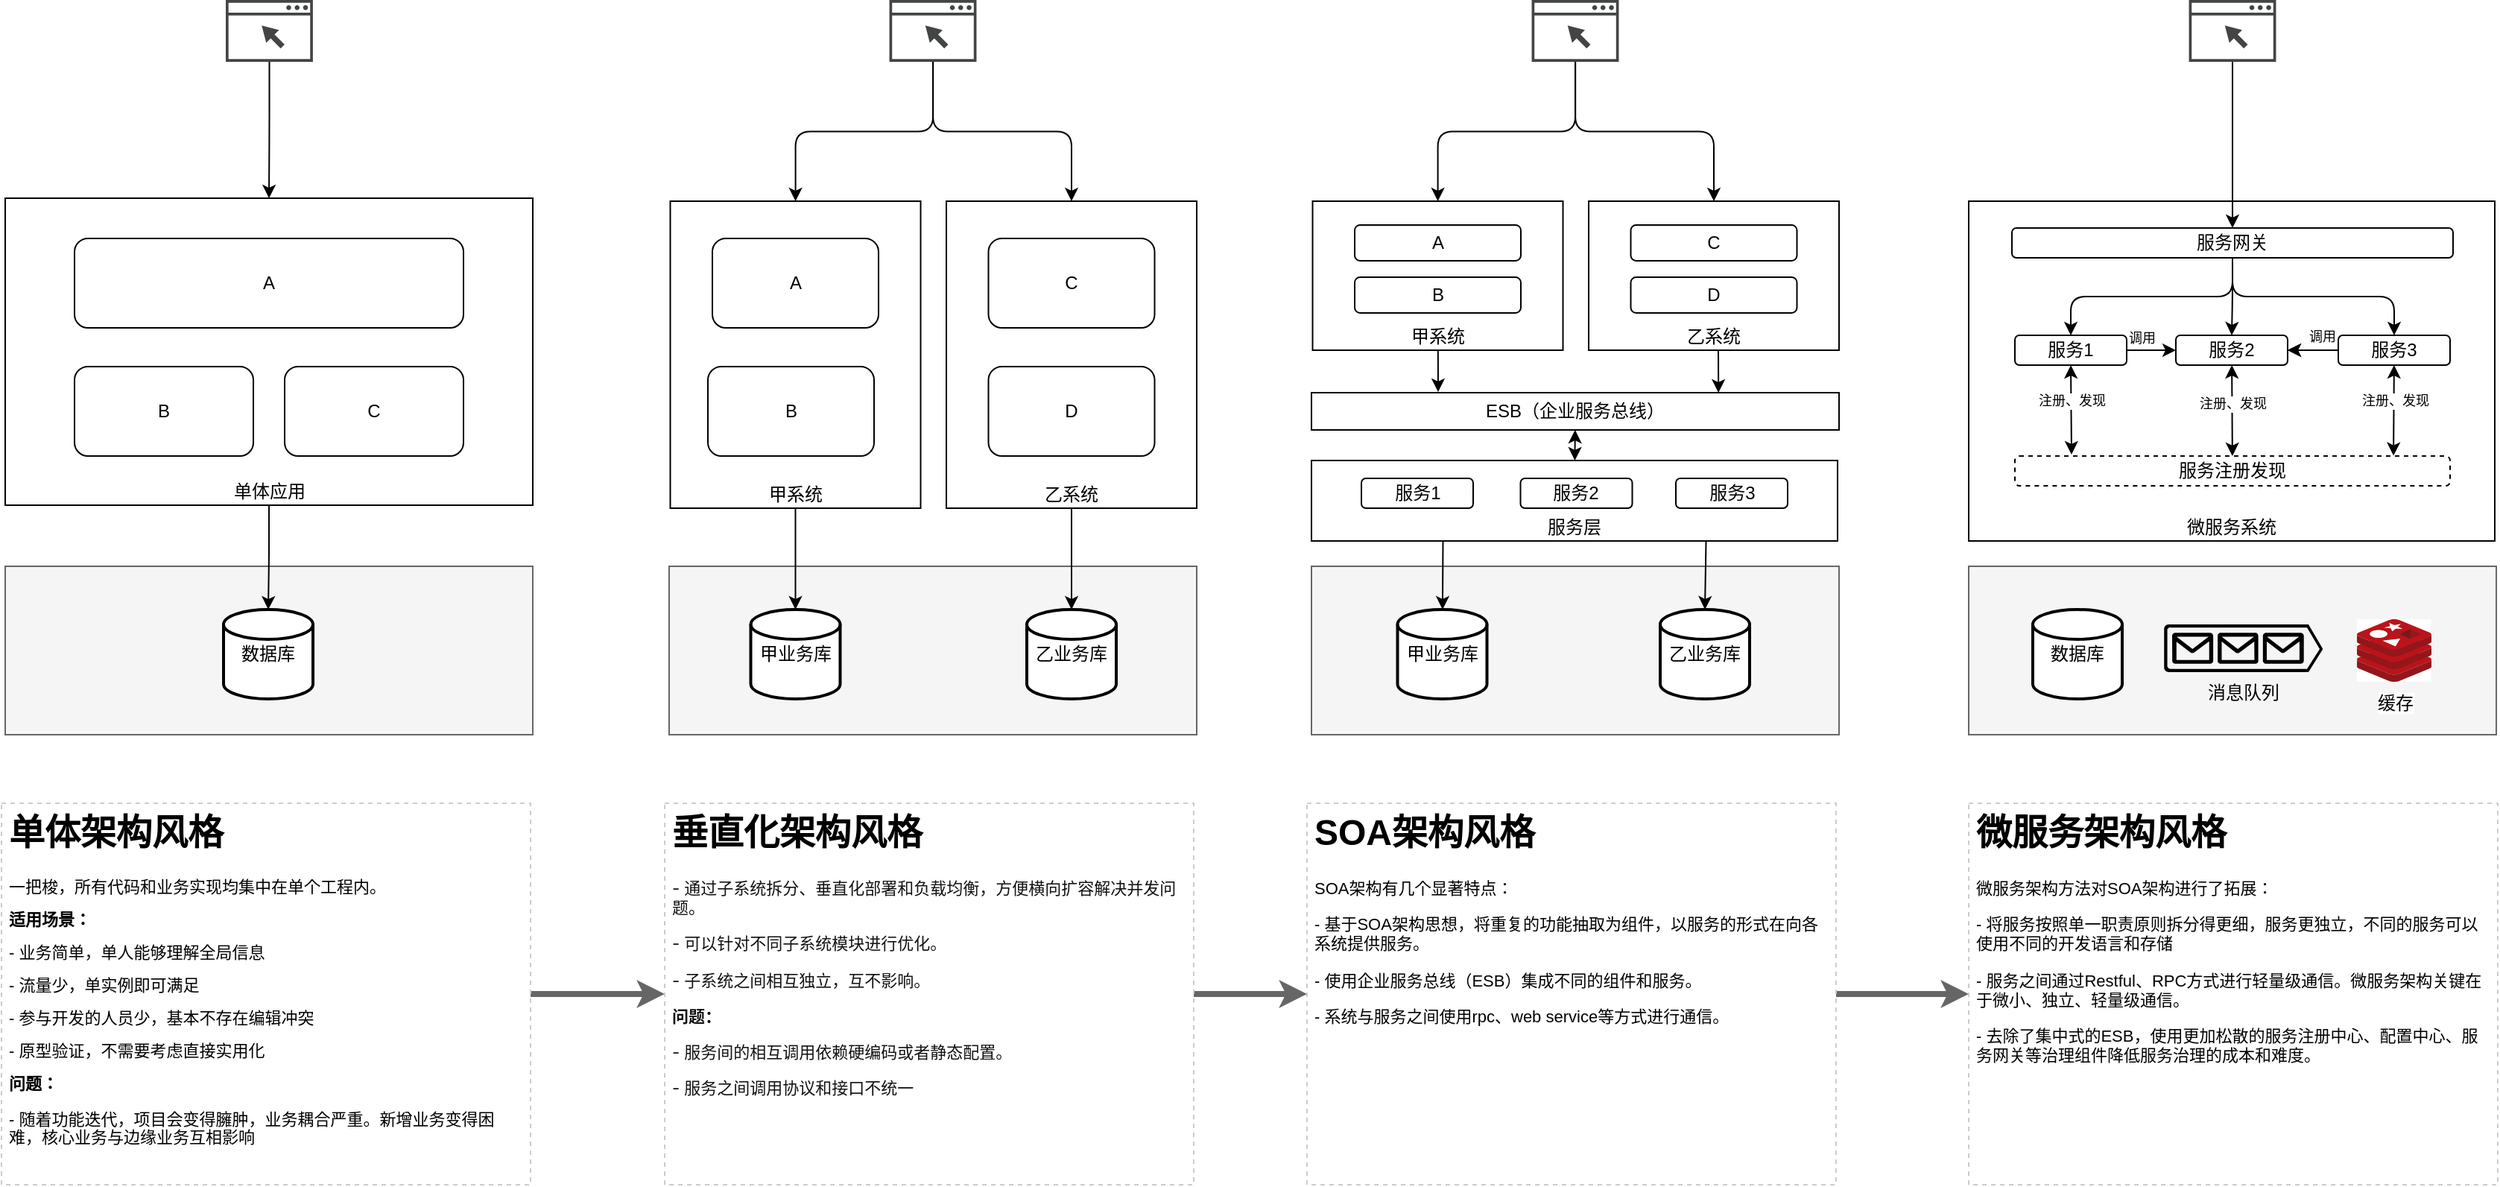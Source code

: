 <mxfile version="20.8.16" type="device" pages="2"><diagram id="4zZ3MjShFDJuP8acd2Bd" name="架构演进"><mxGraphModel dx="2202" dy="1351" grid="0" gridSize="10" guides="1" tooltips="1" connect="1" arrows="1" fold="1" page="0" pageScale="1" pageWidth="827" pageHeight="1169" math="0" shadow="0"><root><mxCell id="0"/><mxCell id="1" parent="0"/><mxCell id="HOowfA4skZibgkxcBG-A-44" value="" style="rounded=0;whiteSpace=wrap;html=1;fillColor=#f5f5f5;fontColor=#333333;strokeColor=#666666;" parent="1" vertex="1"><mxGeometry x="538" y="292" width="354" height="113" as="geometry"/></mxCell><mxCell id="HOowfA4skZibgkxcBG-A-72" style="edgeStyle=none;rounded=1;orthogonalLoop=1;jettySize=auto;html=1;exitX=0.25;exitY=1;exitDx=0;exitDy=0;" parent="1" source="HOowfA4skZibgkxcBG-A-58" target="HOowfA4skZibgkxcBG-A-54" edge="1"><mxGeometry relative="1" as="geometry"/></mxCell><mxCell id="HOowfA4skZibgkxcBG-A-73" style="edgeStyle=none;rounded=1;orthogonalLoop=1;jettySize=auto;html=1;exitX=0.75;exitY=1;exitDx=0;exitDy=0;entryX=0.5;entryY=0;entryDx=0;entryDy=0;entryPerimeter=0;" parent="1" source="HOowfA4skZibgkxcBG-A-58" target="HOowfA4skZibgkxcBG-A-55" edge="1"><mxGeometry relative="1" as="geometry"/></mxCell><mxCell id="HOowfA4skZibgkxcBG-A-58" value="服务层" style="rounded=0;whiteSpace=wrap;html=1;verticalAlign=bottom;fontStyle=0;" parent="1" vertex="1"><mxGeometry x="538" y="221" width="353" height="54" as="geometry"/></mxCell><mxCell id="HOowfA4skZibgkxcBG-A-36" value="" style="rounded=0;whiteSpace=wrap;html=1;fillColor=#f5f5f5;fontColor=#333333;strokeColor=#666666;" parent="1" vertex="1"><mxGeometry x="107" y="292" width="354" height="113" as="geometry"/></mxCell><mxCell id="HOowfA4skZibgkxcBG-A-6" value="" style="rounded=0;whiteSpace=wrap;html=1;fillColor=#f5f5f5;fontColor=#333333;strokeColor=#666666;" parent="1" vertex="1"><mxGeometry x="-338.5" y="292" width="354" height="113" as="geometry"/></mxCell><mxCell id="HOowfA4skZibgkxcBG-A-41" style="edgeStyle=orthogonalEdgeStyle;rounded=1;orthogonalLoop=1;jettySize=auto;html=1;" parent="1" source="HOowfA4skZibgkxcBG-A-2" target="HOowfA4skZibgkxcBG-A-35" edge="1"><mxGeometry relative="1" as="geometry"/></mxCell><mxCell id="HOowfA4skZibgkxcBG-A-2" value="单体应用" style="rounded=0;whiteSpace=wrap;html=1;verticalAlign=bottom;" parent="1" vertex="1"><mxGeometry x="-338.5" y="45" width="354" height="206" as="geometry"/></mxCell><mxCell id="HOowfA4skZibgkxcBG-A-3" value="A" style="rounded=1;whiteSpace=wrap;html=1;" parent="1" vertex="1"><mxGeometry x="-292" y="72" width="261" height="60" as="geometry"/></mxCell><mxCell id="HOowfA4skZibgkxcBG-A-4" value="B" style="rounded=1;whiteSpace=wrap;html=1;" parent="1" vertex="1"><mxGeometry x="-292" y="158" width="120" height="60" as="geometry"/></mxCell><mxCell id="HOowfA4skZibgkxcBG-A-5" value="C" style="rounded=1;whiteSpace=wrap;html=1;" parent="1" vertex="1"><mxGeometry x="-151" y="158" width="120" height="60" as="geometry"/></mxCell><mxCell id="HOowfA4skZibgkxcBG-A-42" style="edgeStyle=orthogonalEdgeStyle;rounded=1;orthogonalLoop=1;jettySize=auto;html=1;" parent="1" source="HOowfA4skZibgkxcBG-A-9" target="HOowfA4skZibgkxcBG-A-37" edge="1"><mxGeometry relative="1" as="geometry"/></mxCell><mxCell id="HOowfA4skZibgkxcBG-A-9" value="甲系统" style="rounded=0;whiteSpace=wrap;html=1;verticalAlign=bottom;" parent="1" vertex="1"><mxGeometry x="107.75" y="47" width="168" height="206" as="geometry"/></mxCell><mxCell id="HOowfA4skZibgkxcBG-A-10" value="A" style="rounded=1;whiteSpace=wrap;html=1;" parent="1" vertex="1"><mxGeometry x="136" y="72" width="111.5" height="60" as="geometry"/></mxCell><mxCell id="HOowfA4skZibgkxcBG-A-43" style="edgeStyle=orthogonalEdgeStyle;rounded=1;orthogonalLoop=1;jettySize=auto;html=1;" parent="1" source="HOowfA4skZibgkxcBG-A-18" target="HOowfA4skZibgkxcBG-A-38" edge="1"><mxGeometry relative="1" as="geometry"/></mxCell><mxCell id="HOowfA4skZibgkxcBG-A-18" value="乙系统" style="rounded=0;whiteSpace=wrap;html=1;verticalAlign=bottom;" parent="1" vertex="1"><mxGeometry x="293" y="47" width="168" height="206" as="geometry"/></mxCell><mxCell id="HOowfA4skZibgkxcBG-A-19" value="C" style="rounded=1;whiteSpace=wrap;html=1;" parent="1" vertex="1"><mxGeometry x="321.25" y="72" width="111.5" height="60" as="geometry"/></mxCell><mxCell id="HOowfA4skZibgkxcBG-A-24" style="edgeStyle=orthogonalEdgeStyle;rounded=1;orthogonalLoop=1;jettySize=auto;html=1;" parent="1" source="HOowfA4skZibgkxcBG-A-33" target="HOowfA4skZibgkxcBG-A-9" edge="1"><mxGeometry relative="1" as="geometry"><mxPoint x="284" y="-12.2" as="sourcePoint"/></mxGeometry></mxCell><mxCell id="HOowfA4skZibgkxcBG-A-25" style="edgeStyle=orthogonalEdgeStyle;rounded=1;orthogonalLoop=1;jettySize=auto;html=1;" parent="1" source="HOowfA4skZibgkxcBG-A-33" target="HOowfA4skZibgkxcBG-A-18" edge="1"><mxGeometry relative="1" as="geometry"><mxPoint x="284" y="-12.2" as="sourcePoint"/></mxGeometry></mxCell><mxCell id="HOowfA4skZibgkxcBG-A-27" style="edgeStyle=orthogonalEdgeStyle;rounded=1;orthogonalLoop=1;jettySize=auto;html=1;" parent="1" source="HOowfA4skZibgkxcBG-A-32" target="HOowfA4skZibgkxcBG-A-2" edge="1"><mxGeometry relative="1" as="geometry"><mxPoint x="-161" y="-97" as="sourcePoint"/><mxPoint x="-161" y="48" as="targetPoint"/></mxGeometry></mxCell><mxCell id="HOowfA4skZibgkxcBG-A-32" value="" style="sketch=0;pointerEvents=1;shadow=0;dashed=0;html=1;strokeColor=none;fillColor=#434445;aspect=fixed;labelPosition=center;verticalLabelPosition=bottom;verticalAlign=top;align=center;outlineConnect=0;shape=mxgraph.vvd.web_browser;" parent="1" vertex="1"><mxGeometry x="-190.5" y="-88" width="58.45" height="41.5" as="geometry"/></mxCell><mxCell id="HOowfA4skZibgkxcBG-A-33" value="" style="sketch=0;pointerEvents=1;shadow=0;dashed=0;html=1;strokeColor=none;fillColor=#434445;aspect=fixed;labelPosition=center;verticalLabelPosition=bottom;verticalAlign=top;align=center;outlineConnect=0;shape=mxgraph.vvd.web_browser;" parent="1" vertex="1"><mxGeometry x="254.78" y="-88" width="58.45" height="41.5" as="geometry"/></mxCell><mxCell id="HOowfA4skZibgkxcBG-A-35" value="数据库" style="strokeWidth=2;html=1;shape=mxgraph.flowchart.database;whiteSpace=wrap;strokeColor=default;" parent="1" vertex="1"><mxGeometry x="-192" y="321" width="60" height="60" as="geometry"/></mxCell><mxCell id="HOowfA4skZibgkxcBG-A-37" value="甲业务库" style="strokeWidth=2;html=1;shape=mxgraph.flowchart.database;whiteSpace=wrap;strokeColor=default;" parent="1" vertex="1"><mxGeometry x="161.75" y="321" width="60" height="60" as="geometry"/></mxCell><mxCell id="HOowfA4skZibgkxcBG-A-38" value="乙业务库" style="strokeWidth=2;html=1;shape=mxgraph.flowchart.database;whiteSpace=wrap;strokeColor=default;" parent="1" vertex="1"><mxGeometry x="347" y="321" width="60" height="60" as="geometry"/></mxCell><mxCell id="HOowfA4skZibgkxcBG-A-39" value="B" style="rounded=1;whiteSpace=wrap;html=1;" parent="1" vertex="1"><mxGeometry x="133" y="158" width="111.5" height="60" as="geometry"/></mxCell><mxCell id="HOowfA4skZibgkxcBG-A-40" value="D" style="rounded=1;whiteSpace=wrap;html=1;" parent="1" vertex="1"><mxGeometry x="321.25" y="158" width="111.5" height="60" as="geometry"/></mxCell><mxCell id="HOowfA4skZibgkxcBG-A-63" style="rounded=1;orthogonalLoop=1;jettySize=auto;html=1;" parent="1" source="HOowfA4skZibgkxcBG-A-46" edge="1"><mxGeometry relative="1" as="geometry"><mxPoint x="623" y="175" as="targetPoint"/></mxGeometry></mxCell><mxCell id="HOowfA4skZibgkxcBG-A-46" value="甲系统" style="rounded=0;whiteSpace=wrap;html=1;verticalAlign=bottom;" parent="1" vertex="1"><mxGeometry x="538.75" y="47" width="168" height="100" as="geometry"/></mxCell><mxCell id="HOowfA4skZibgkxcBG-A-47" value="A" style="rounded=1;whiteSpace=wrap;html=1;" parent="1" vertex="1"><mxGeometry x="567" y="63" width="111.5" height="24" as="geometry"/></mxCell><mxCell id="HOowfA4skZibgkxcBG-A-49" value="乙系统" style="rounded=0;whiteSpace=wrap;html=1;verticalAlign=bottom;" parent="1" vertex="1"><mxGeometry x="724" y="47" width="168" height="100" as="geometry"/></mxCell><mxCell id="HOowfA4skZibgkxcBG-A-50" value="C" style="rounded=1;whiteSpace=wrap;html=1;" parent="1" vertex="1"><mxGeometry x="752.25" y="63" width="111.5" height="24" as="geometry"/></mxCell><mxCell id="HOowfA4skZibgkxcBG-A-51" style="edgeStyle=orthogonalEdgeStyle;rounded=1;orthogonalLoop=1;jettySize=auto;html=1;" parent="1" source="HOowfA4skZibgkxcBG-A-53" target="HOowfA4skZibgkxcBG-A-46" edge="1"><mxGeometry relative="1" as="geometry"><mxPoint x="715" y="-12.2" as="sourcePoint"/></mxGeometry></mxCell><mxCell id="HOowfA4skZibgkxcBG-A-52" style="edgeStyle=orthogonalEdgeStyle;rounded=1;orthogonalLoop=1;jettySize=auto;html=1;" parent="1" source="HOowfA4skZibgkxcBG-A-53" target="HOowfA4skZibgkxcBG-A-49" edge="1"><mxGeometry relative="1" as="geometry"><mxPoint x="715" y="-12.2" as="sourcePoint"/></mxGeometry></mxCell><mxCell id="HOowfA4skZibgkxcBG-A-53" value="" style="sketch=0;pointerEvents=1;shadow=0;dashed=0;html=1;strokeColor=none;fillColor=#434445;aspect=fixed;labelPosition=center;verticalLabelPosition=bottom;verticalAlign=top;align=center;outlineConnect=0;shape=mxgraph.vvd.web_browser;" parent="1" vertex="1"><mxGeometry x="685.78" y="-88" width="58.45" height="41.5" as="geometry"/></mxCell><mxCell id="HOowfA4skZibgkxcBG-A-54" value="甲业务库" style="strokeWidth=2;html=1;shape=mxgraph.flowchart.database;whiteSpace=wrap;strokeColor=default;" parent="1" vertex="1"><mxGeometry x="595.75" y="321" width="60" height="60" as="geometry"/></mxCell><mxCell id="HOowfA4skZibgkxcBG-A-55" value="乙业务库" style="strokeWidth=2;html=1;shape=mxgraph.flowchart.database;whiteSpace=wrap;strokeColor=default;" parent="1" vertex="1"><mxGeometry x="772" y="321" width="60" height="60" as="geometry"/></mxCell><mxCell id="HOowfA4skZibgkxcBG-A-56" value="B" style="rounded=1;whiteSpace=wrap;html=1;" parent="1" vertex="1"><mxGeometry x="567" y="98" width="111.5" height="24" as="geometry"/></mxCell><mxCell id="HOowfA4skZibgkxcBG-A-57" value="D" style="rounded=1;whiteSpace=wrap;html=1;" parent="1" vertex="1"><mxGeometry x="752.25" y="98" width="111.5" height="24" as="geometry"/></mxCell><mxCell id="HOowfA4skZibgkxcBG-A-67" style="edgeStyle=none;rounded=1;orthogonalLoop=1;jettySize=auto;html=1;startArrow=classic;startFill=1;" parent="1" source="HOowfA4skZibgkxcBG-A-62" target="HOowfA4skZibgkxcBG-A-58" edge="1"><mxGeometry relative="1" as="geometry"/></mxCell><mxCell id="HOowfA4skZibgkxcBG-A-62" value="ESB（企业服务总线）" style="rounded=0;whiteSpace=wrap;html=1;strokeWidth=1;" parent="1" vertex="1"><mxGeometry x="538" y="175.5" width="354" height="25" as="geometry"/></mxCell><mxCell id="HOowfA4skZibgkxcBG-A-64" style="rounded=1;orthogonalLoop=1;jettySize=auto;html=1;" parent="1" edge="1"><mxGeometry relative="1" as="geometry"><mxPoint x="811.0" y="147.5" as="sourcePoint"/><mxPoint x="811.09" y="175.5" as="targetPoint"/></mxGeometry></mxCell><mxCell id="HOowfA4skZibgkxcBG-A-68" value="服务1" style="rounded=1;whiteSpace=wrap;html=1;" parent="1" vertex="1"><mxGeometry x="571.5" y="233" width="75" height="20" as="geometry"/></mxCell><mxCell id="HOowfA4skZibgkxcBG-A-69" value="服务3" style="rounded=1;whiteSpace=wrap;html=1;" parent="1" vertex="1"><mxGeometry x="782.5" y="233" width="75" height="20" as="geometry"/></mxCell><mxCell id="HOowfA4skZibgkxcBG-A-71" value="服务2" style="rounded=1;whiteSpace=wrap;html=1;" parent="1" vertex="1"><mxGeometry x="678.25" y="233" width="75" height="20" as="geometry"/></mxCell><mxCell id="HOowfA4skZibgkxcBG-A-75" value="" style="rounded=0;whiteSpace=wrap;html=1;fillColor=#f5f5f5;fontColor=#333333;strokeColor=#666666;" parent="1" vertex="1"><mxGeometry x="979" y="292" width="354" height="113" as="geometry"/></mxCell><mxCell id="HOowfA4skZibgkxcBG-A-78" value="微服务系统" style="rounded=0;whiteSpace=wrap;html=1;verticalAlign=bottom;fontStyle=0;" parent="1" vertex="1"><mxGeometry x="979" y="47" width="353" height="228" as="geometry"/></mxCell><mxCell id="HOowfA4skZibgkxcBG-A-98" style="edgeStyle=none;rounded=1;orthogonalLoop=1;jettySize=auto;html=1;" parent="1" source="HOowfA4skZibgkxcBG-A-86" target="HOowfA4skZibgkxcBG-A-97" edge="1"><mxGeometry relative="1" as="geometry"/></mxCell><mxCell id="HOowfA4skZibgkxcBG-A-86" value="" style="sketch=0;pointerEvents=1;shadow=0;dashed=0;html=1;strokeColor=none;fillColor=#434445;aspect=fixed;labelPosition=center;verticalLabelPosition=bottom;verticalAlign=top;align=center;outlineConnect=0;shape=mxgraph.vvd.web_browser;" parent="1" vertex="1"><mxGeometry x="1126.78" y="-88" width="58.45" height="41.5" as="geometry"/></mxCell><mxCell id="HOowfA4skZibgkxcBG-A-87" value="数据库" style="strokeWidth=2;html=1;shape=mxgraph.flowchart.database;whiteSpace=wrap;strokeColor=default;" parent="1" vertex="1"><mxGeometry x="1022" y="321" width="60" height="60" as="geometry"/></mxCell><mxCell id="HOowfA4skZibgkxcBG-A-103" value="注册、发现" style="edgeStyle=none;rounded=0;orthogonalLoop=1;jettySize=auto;html=1;exitX=0.5;exitY=1;exitDx=0;exitDy=0;fontSize=9;startArrow=classic;startFill=1;" parent="1" source="HOowfA4skZibgkxcBG-A-94" edge="1"><mxGeometry x="-0.18" relative="1" as="geometry"><mxPoint x="1048" y="217" as="targetPoint"/><mxPoint as="offset"/></mxGeometry></mxCell><mxCell id="HOowfA4skZibgkxcBG-A-113" value="调用" style="edgeStyle=orthogonalEdgeStyle;rounded=1;orthogonalLoop=1;jettySize=auto;html=1;fontSize=9;startArrow=none;startFill=0;" parent="1" source="HOowfA4skZibgkxcBG-A-94" target="HOowfA4skZibgkxcBG-A-96" edge="1"><mxGeometry x="-0.575" y="8" relative="1" as="geometry"><mxPoint as="offset"/></mxGeometry></mxCell><mxCell id="HOowfA4skZibgkxcBG-A-94" value="服务1" style="rounded=1;whiteSpace=wrap;html=1;" parent="1" vertex="1"><mxGeometry x="1010" y="137" width="75" height="20" as="geometry"/></mxCell><mxCell id="HOowfA4skZibgkxcBG-A-114" style="edgeStyle=orthogonalEdgeStyle;rounded=1;orthogonalLoop=1;jettySize=auto;html=1;fontSize=9;startArrow=none;startFill=0;" parent="1" source="HOowfA4skZibgkxcBG-A-95" target="HOowfA4skZibgkxcBG-A-96" edge="1"><mxGeometry relative="1" as="geometry"/></mxCell><mxCell id="HOowfA4skZibgkxcBG-A-115" value="调用" style="edgeStyle=orthogonalEdgeStyle;rounded=1;orthogonalLoop=1;jettySize=auto;html=1;fontSize=9;startArrow=none;startFill=0;" parent="1" source="HOowfA4skZibgkxcBG-A-95" target="HOowfA4skZibgkxcBG-A-96" edge="1"><mxGeometry x="-0.522" y="-9" relative="1" as="geometry"><mxPoint as="offset"/></mxGeometry></mxCell><mxCell id="HOowfA4skZibgkxcBG-A-95" value="服务3" style="rounded=1;whiteSpace=wrap;html=1;" parent="1" vertex="1"><mxGeometry x="1227" y="137" width="75" height="20" as="geometry"/></mxCell><mxCell id="HOowfA4skZibgkxcBG-A-107" style="edgeStyle=none;rounded=0;orthogonalLoop=1;jettySize=auto;html=1;startArrow=classic;startFill=1;" parent="1" source="HOowfA4skZibgkxcBG-A-96" target="HOowfA4skZibgkxcBG-A-101" edge="1"><mxGeometry relative="1" as="geometry"/></mxCell><mxCell id="HOowfA4skZibgkxcBG-A-108" value="注册、发现" style="edgeLabel;html=1;align=center;verticalAlign=middle;resizable=0;points=[];fontSize=9;" parent="HOowfA4skZibgkxcBG-A-107" vertex="1" connectable="0"><mxGeometry x="-0.322" y="1" relative="1" as="geometry"><mxPoint x="-1" y="5" as="offset"/></mxGeometry></mxCell><mxCell id="HOowfA4skZibgkxcBG-A-96" value="服务2" style="rounded=1;whiteSpace=wrap;html=1;" parent="1" vertex="1"><mxGeometry x="1118" y="137" width="75" height="20" as="geometry"/></mxCell><mxCell id="HOowfA4skZibgkxcBG-A-110" style="edgeStyle=orthogonalEdgeStyle;rounded=1;orthogonalLoop=1;jettySize=auto;html=1;entryX=0.5;entryY=0;entryDx=0;entryDy=0;fontSize=9;startArrow=none;startFill=0;" parent="1" source="HOowfA4skZibgkxcBG-A-97" target="HOowfA4skZibgkxcBG-A-94" edge="1"><mxGeometry relative="1" as="geometry"/></mxCell><mxCell id="HOowfA4skZibgkxcBG-A-111" style="edgeStyle=orthogonalEdgeStyle;rounded=1;orthogonalLoop=1;jettySize=auto;html=1;fontSize=9;startArrow=none;startFill=0;" parent="1" source="HOowfA4skZibgkxcBG-A-97" target="HOowfA4skZibgkxcBG-A-96" edge="1"><mxGeometry relative="1" as="geometry"/></mxCell><mxCell id="HOowfA4skZibgkxcBG-A-112" style="edgeStyle=orthogonalEdgeStyle;rounded=1;orthogonalLoop=1;jettySize=auto;html=1;fontSize=9;startArrow=none;startFill=0;" parent="1" source="HOowfA4skZibgkxcBG-A-97" target="HOowfA4skZibgkxcBG-A-95" edge="1"><mxGeometry relative="1" as="geometry"/></mxCell><mxCell id="HOowfA4skZibgkxcBG-A-97" value="服务网关" style="rounded=1;whiteSpace=wrap;html=1;" parent="1" vertex="1"><mxGeometry x="1008" y="65" width="296" height="20" as="geometry"/></mxCell><mxCell id="HOowfA4skZibgkxcBG-A-101" value="服务注册发现" style="rounded=1;whiteSpace=wrap;html=1;dashed=1;" parent="1" vertex="1"><mxGeometry x="1010" y="218" width="292" height="20" as="geometry"/></mxCell><mxCell id="HOowfA4skZibgkxcBG-A-106" style="edgeStyle=none;rounded=0;orthogonalLoop=1;jettySize=auto;html=1;entryX=0.87;entryY=-0.011;entryDx=0;entryDy=0;entryPerimeter=0;startArrow=classic;startFill=1;" parent="1" source="HOowfA4skZibgkxcBG-A-95" target="HOowfA4skZibgkxcBG-A-101" edge="1"><mxGeometry relative="1" as="geometry"><mxPoint x="1264.26" y="157.0" as="sourcePoint"/><mxPoint x="1264.72" y="219" as="targetPoint"/></mxGeometry></mxCell><mxCell id="HOowfA4skZibgkxcBG-A-109" value="注册、发现" style="edgeLabel;html=1;align=center;verticalAlign=middle;resizable=0;points=[];fontSize=9;" parent="HOowfA4skZibgkxcBG-A-106" vertex="1" connectable="0"><mxGeometry x="-0.25" y="-2" relative="1" as="geometry"><mxPoint x="2" y="1" as="offset"/></mxGeometry></mxCell><mxCell id="HOowfA4skZibgkxcBG-A-116" value="&lt;font style=&quot;font-size: 12px;&quot;&gt;消息队列&lt;/font&gt;" style="sketch=0;aspect=fixed;pointerEvents=1;shadow=0;dashed=0;html=1;strokeColor=none;labelPosition=center;verticalLabelPosition=bottom;verticalAlign=top;align=center;fillColor=#000000;shape=mxgraph.azure.queue_generic;strokeWidth=1;fontSize=9;" parent="1" vertex="1"><mxGeometry x="1110" y="331" width="106.67" height="32" as="geometry"/></mxCell><mxCell id="HOowfA4skZibgkxcBG-A-117" value="缓存" style="sketch=0;aspect=fixed;html=1;points=[];align=center;image;fontSize=12;image=img/lib/mscae/Cache_Redis_Product.svg;strokeColor=default;strokeWidth=1;fillColor=#000000;gradientColor=none;imageBackground=default;" parent="1" vertex="1"><mxGeometry x="1239.5" y="327.5" width="50" height="42" as="geometry"/></mxCell><mxCell id="HOowfA4skZibgkxcBG-A-123" style="edgeStyle=orthogonalEdgeStyle;rounded=1;orthogonalLoop=1;jettySize=auto;html=1;fontSize=12;startArrow=none;startFill=0;strokeWidth=4;strokeColor=#666666;" parent="1" source="HOowfA4skZibgkxcBG-A-119" target="HOowfA4skZibgkxcBG-A-120" edge="1"><mxGeometry relative="1" as="geometry"/></mxCell><mxCell id="HOowfA4skZibgkxcBG-A-119" value="&lt;h1&gt;单体架构风格&lt;/h1&gt;&lt;p style=&quot;font-size: 11px; line-height: 100%;&quot;&gt;&lt;font style=&quot;font-size: 11px;&quot;&gt;一把梭，所有代码和业务实现均集中在单个工程内。&lt;/font&gt;&lt;/p&gt;&lt;p style=&quot;font-size: 11px; line-height: 100%;&quot;&gt;&lt;b&gt;&lt;font style=&quot;font-size: 11px;&quot;&gt;适用场景：&lt;/font&gt;&lt;/b&gt;&lt;/p&gt;&lt;p style=&quot;font-size: 11px; line-height: 100%;&quot;&gt;&lt;font style=&quot;font-size: 11px;&quot;&gt;- 业务简单，单人能够理解全局信息&lt;/font&gt;&lt;/p&gt;&lt;p style=&quot;font-size: 11px; line-height: 100%;&quot;&gt;&lt;font style=&quot;font-size: 11px;&quot;&gt;- 流量少，单实例即可满足&lt;/font&gt;&lt;/p&gt;&lt;p style=&quot;font-size: 11px; line-height: 100%;&quot;&gt;&lt;font style=&quot;font-size: 11px;&quot;&gt;- 参与开发的人员少，基本不存在编辑冲突&lt;/font&gt;&lt;/p&gt;&lt;p style=&quot;font-size: 11px; line-height: 100%;&quot;&gt;&lt;font style=&quot;font-size: 11px;&quot;&gt;- 原型验证，不需要考虑直接实用化&lt;/font&gt;&lt;/p&gt;&lt;p style=&quot;font-size: 11px; line-height: 100%;&quot;&gt;&lt;b&gt;&lt;font style=&quot;font-size: 11px;&quot;&gt;问题：&lt;/font&gt;&lt;/b&gt;&lt;/p&gt;&lt;p style=&quot;line-height: 100%;&quot;&gt;&lt;font style=&quot;font-size: 11px;&quot;&gt;- 随着功能迭代，项目会变得臃肿，业务耦合严重。新增业务变得困难，核⼼业务与边缘业务互相影响&lt;/font&gt;&lt;br&gt;&lt;/p&gt;" style="text;html=1;strokeColor=#CCCCCC;fillColor=none;spacing=5;spacingTop=-20;whiteSpace=wrap;overflow=hidden;rounded=0;fontSize=12;dashed=1;" parent="1" vertex="1"><mxGeometry x="-341" y="451" width="355" height="256" as="geometry"/></mxCell><mxCell id="HOowfA4skZibgkxcBG-A-124" style="edgeStyle=orthogonalEdgeStyle;rounded=1;orthogonalLoop=1;jettySize=auto;html=1;entryX=0;entryY=0.5;entryDx=0;entryDy=0;fontSize=12;startArrow=none;startFill=0;strokeWidth=4;strokeColor=#666666;" parent="1" source="HOowfA4skZibgkxcBG-A-120" target="HOowfA4skZibgkxcBG-A-121" edge="1"><mxGeometry relative="1" as="geometry"/></mxCell><mxCell id="HOowfA4skZibgkxcBG-A-120" value="&lt;h1&gt;垂直化架构风格&lt;/h1&gt;&lt;p style=&quot;font-size: 11px;&quot;&gt;&lt;font style=&quot;font-size: 11px;&quot;&gt;&lt;span style=&quot;color: rgb(18, 18, 18); font-family: -apple-system, BlinkMacSystemFont, &amp;quot;Helvetica Neue&amp;quot;, &amp;quot;PingFang SC&amp;quot;, &amp;quot;Microsoft YaHei&amp;quot;, &amp;quot;Source Han Sans SC&amp;quot;, &amp;quot;Noto Sans CJK SC&amp;quot;, &amp;quot;WenQuanYi Micro Hei&amp;quot;, sans-serif; background-color: initial;&quot;&gt;- 通过子系统拆分、垂直化部署和负载均衡，方便横向扩容解决并发问题。&lt;/span&gt;&lt;br&gt;&lt;/font&gt;&lt;/p&gt;&lt;p style=&quot;font-size: 11px;&quot;&gt;&lt;font style=&quot;font-size: 11px;&quot; face=&quot;-apple-system, BlinkMacSystemFont, Helvetica Neue, PingFang SC, Microsoft YaHei, Source Han Sans SC, Noto Sans CJK SC, WenQuanYi Micro Hei, sans-serif&quot; color=&quot;#121212&quot;&gt;- 可以针对不同子系统模块进行优化。&lt;/font&gt;&lt;/p&gt;&lt;p style=&quot;font-size: 11px;&quot;&gt;&lt;font style=&quot;font-size: 11px;&quot; face=&quot;-apple-system, BlinkMacSystemFont, Helvetica Neue, PingFang SC, Microsoft YaHei, Source Han Sans SC, Noto Sans CJK SC, WenQuanYi Micro Hei, sans-serif&quot; color=&quot;#121212&quot;&gt;- 子系统之间相互独立，互不影响。&lt;/font&gt;&lt;/p&gt;&lt;p style=&quot;font-size: 11px;&quot;&gt;&lt;font style=&quot;font-size: 11px;&quot; face=&quot;-apple-system, BlinkMacSystemFont, Helvetica Neue, PingFang SC, Microsoft YaHei, Source Han Sans SC, Noto Sans CJK SC, WenQuanYi Micro Hei, sans-serif&quot; color=&quot;#121212&quot;&gt;&lt;b&gt;问题：&lt;/b&gt;&lt;/font&gt;&lt;/p&gt;&lt;p style=&quot;font-size: 11px;&quot;&gt;&lt;font style=&quot;font-size: 11px;&quot; face=&quot;-apple-system, BlinkMacSystemFont, Helvetica Neue, PingFang SC, Microsoft YaHei, Source Han Sans SC, Noto Sans CJK SC, WenQuanYi Micro Hei, sans-serif&quot; color=&quot;#121212&quot;&gt;- 服务间的相互调用依赖硬编码或者静态配置。&lt;/font&gt;&lt;/p&gt;&lt;p style=&quot;font-size: 11px;&quot;&gt;&lt;/p&gt;&lt;p style=&quot;font-size: 11px;&quot;&gt;&lt;font style=&quot;font-size: 11px;&quot; face=&quot;-apple-system, BlinkMacSystemFont, Helvetica Neue, PingFang SC, Microsoft YaHei, Source Han Sans SC, Noto Sans CJK SC, WenQuanYi Micro Hei, sans-serif&quot; color=&quot;#121212&quot;&gt;- 服务之间调用协议和接口不统一&lt;/font&gt;&lt;/p&gt;&lt;p&gt;&lt;/p&gt;" style="text;html=1;strokeColor=#CCCCCC;fillColor=none;spacing=5;spacingTop=-20;whiteSpace=wrap;overflow=hidden;rounded=0;fontSize=12;dashed=1;" parent="1" vertex="1"><mxGeometry x="104" y="451" width="355" height="256" as="geometry"/></mxCell><mxCell id="HOowfA4skZibgkxcBG-A-125" style="edgeStyle=orthogonalEdgeStyle;rounded=1;orthogonalLoop=1;jettySize=auto;html=1;fontSize=12;startArrow=none;startFill=0;strokeWidth=4;strokeColor=#666666;" parent="1" source="HOowfA4skZibgkxcBG-A-121" target="HOowfA4skZibgkxcBG-A-122" edge="1"><mxGeometry relative="1" as="geometry"/></mxCell><mxCell id="HOowfA4skZibgkxcBG-A-121" value="&lt;h1&gt;SOA架构风格&lt;/h1&gt;&lt;p style=&quot;font-size: 11px;&quot;&gt;&lt;font style=&quot;font-size: 11px;&quot;&gt;SOA架构有几个显著特点：&lt;/font&gt;&lt;/p&gt;&lt;p style=&quot;font-size: 11px;&quot;&gt;&lt;font style=&quot;font-size: 11px;&quot;&gt;- 基于SOA架构思想，将重复的功能抽取为组件，以服务的形式在向各系统提供服务。&lt;/font&gt;&lt;/p&gt;&lt;p style=&quot;font-size: 11px;&quot;&gt;&lt;font style=&quot;font-size: 11px;&quot;&gt;- 使用企业服务总线（ESB）集成不同的组件和服务。&lt;/font&gt;&lt;/p&gt;&lt;p style=&quot;font-size: 11px;&quot;&gt;&lt;font style=&quot;font-size: 11px;&quot;&gt;- 系统与服务之间使用rpc、web service等方式进行通信。&lt;/font&gt;&lt;/p&gt;&lt;p style=&quot;font-size: 11px;&quot;&gt;&lt;br&gt;&lt;/p&gt;" style="text;html=1;strokeColor=#CCCCCC;fillColor=none;spacing=5;spacingTop=-20;whiteSpace=wrap;overflow=hidden;rounded=0;fontSize=12;dashed=1;" parent="1" vertex="1"><mxGeometry x="535" y="451" width="355" height="256" as="geometry"/></mxCell><mxCell id="HOowfA4skZibgkxcBG-A-122" value="&lt;h1&gt;微服务架构风格&lt;/h1&gt;&lt;p style=&quot;font-size: 11px;&quot;&gt;&lt;font style=&quot;font-size: 11px;&quot;&gt;微服务架构方法对SOA架构进行了拓展：&lt;/font&gt;&lt;/p&gt;&lt;p style=&quot;font-size: 11px;&quot;&gt;&lt;font style=&quot;font-size: 11px;&quot;&gt;- 将服务按照单一职责原则拆分得更细，服务更独⽴，不同的服务可以使⽤不同的开发语⾔和存储&lt;/font&gt;&lt;/p&gt;&lt;p style=&quot;font-size: 11px;&quot;&gt;&lt;font style=&quot;font-size: 11px;&quot;&gt;- 服务之间通过Restful、RPC方式进行轻量级通信。微服务架构关键在于微⼩、独⽴、轻量级通信。&lt;/font&gt;&lt;/p&gt;&lt;p style=&quot;font-size: 11px;&quot;&gt;&lt;font style=&quot;font-size: 11px;&quot;&gt;- 去除了集中式的ESB，使用更加松散的服务注册中心、配置中心、服务网关等治理组件降低服务治理的成本和难度。&lt;/font&gt;&lt;/p&gt;" style="text;html=1;strokeColor=#CCCCCC;fillColor=none;spacing=5;spacingTop=-20;whiteSpace=wrap;overflow=hidden;rounded=0;fontSize=12;dashed=1;" parent="1" vertex="1"><mxGeometry x="979" y="451" width="355" height="256" as="geometry"/></mxCell></root></mxGraphModel></diagram><diagram name="ESB的思想" id="3asOisTylimCo1TrKot5"><mxGraphModel dx="1877" dy="1056" grid="0" gridSize="10" guides="1" tooltips="1" connect="1" arrows="1" fold="1" page="0" pageScale="1" pageWidth="827" pageHeight="1169" math="0" shadow="0"><root><mxCell id="0"/><mxCell id="1" parent="0"/><mxCell id="foYW-UnbdpYm_CTaOsbq-43" value="ESB（企业服务总线）" style="rounded=0;whiteSpace=wrap;html=1;fontSize=8;fillColor=#f5f5f5;strokeColor=#666666;fontColor=#333333;" vertex="1" parent="1"><mxGeometry x="67" y="40" width="436" height="44" as="geometry"/></mxCell><mxCell id="foYW-UnbdpYm_CTaOsbq-7" style="edgeStyle=orthogonalEdgeStyle;rounded=0;orthogonalLoop=1;jettySize=auto;html=1;dashed=1;fontSize=11;endArrow=none;endFill=0;" edge="1" parent="1" source="foYW-UnbdpYm_CTaOsbq-1" target="foYW-UnbdpYm_CTaOsbq-4"><mxGeometry relative="1" as="geometry"/></mxCell><mxCell id="foYW-UnbdpYm_CTaOsbq-10" style="edgeStyle=none;rounded=0;orthogonalLoop=1;jettySize=auto;html=1;entryX=0.5;entryY=0;entryDx=0;entryDy=0;dashed=1;fontSize=11;endArrow=none;endFill=0;exitX=0.5;exitY=1;exitDx=0;exitDy=0;" edge="1" parent="1" source="foYW-UnbdpYm_CTaOsbq-1" target="foYW-UnbdpYm_CTaOsbq-5"><mxGeometry relative="1" as="geometry"/></mxCell><mxCell id="foYW-UnbdpYm_CTaOsbq-11" style="edgeStyle=none;rounded=0;orthogonalLoop=1;jettySize=auto;html=1;entryX=0.5;entryY=0;entryDx=0;entryDy=0;dashed=1;fontSize=11;endArrow=none;endFill=0;exitX=0.5;exitY=1;exitDx=0;exitDy=0;" edge="1" parent="1" source="foYW-UnbdpYm_CTaOsbq-1" target="foYW-UnbdpYm_CTaOsbq-6"><mxGeometry relative="1" as="geometry"><mxPoint x="-92" y="116" as="targetPoint"/></mxGeometry></mxCell><mxCell id="foYW-UnbdpYm_CTaOsbq-1" value="Application" style="rounded=0;whiteSpace=wrap;html=1;fontSize=11;fillColor=#f5f5f5;strokeColor=#666666;fontColor=#333333;verticalAlign=top;" vertex="1" parent="1"><mxGeometry x="-453" y="-60" width="120" height="60" as="geometry"/></mxCell><mxCell id="foYW-UnbdpYm_CTaOsbq-8" style="edgeStyle=orthogonalEdgeStyle;rounded=0;orthogonalLoop=1;jettySize=auto;html=1;dashed=1;fontSize=11;endArrow=none;endFill=0;" edge="1" parent="1" source="foYW-UnbdpYm_CTaOsbq-2" target="foYW-UnbdpYm_CTaOsbq-5"><mxGeometry relative="1" as="geometry"/></mxCell><mxCell id="foYW-UnbdpYm_CTaOsbq-12" style="edgeStyle=none;rounded=0;orthogonalLoop=1;jettySize=auto;html=1;entryX=0.5;entryY=0;entryDx=0;entryDy=0;dashed=1;fontSize=11;endArrow=none;endFill=0;exitX=0.5;exitY=1;exitDx=0;exitDy=0;" edge="1" parent="1" source="foYW-UnbdpYm_CTaOsbq-2" target="foYW-UnbdpYm_CTaOsbq-4"><mxGeometry relative="1" as="geometry"/></mxCell><mxCell id="foYW-UnbdpYm_CTaOsbq-15" style="edgeStyle=none;rounded=0;orthogonalLoop=1;jettySize=auto;html=1;entryX=0.5;entryY=0;entryDx=0;entryDy=0;dashed=1;fontSize=11;endArrow=none;endFill=0;exitX=0.5;exitY=1;exitDx=0;exitDy=0;" edge="1" parent="1" source="foYW-UnbdpYm_CTaOsbq-2" target="foYW-UnbdpYm_CTaOsbq-6"><mxGeometry relative="1" as="geometry"/></mxCell><mxCell id="foYW-UnbdpYm_CTaOsbq-2" value="Application" style="rounded=0;whiteSpace=wrap;html=1;fontSize=11;fillColor=#f5f5f5;strokeColor=#666666;fontColor=#333333;verticalAlign=top;" vertex="1" parent="1"><mxGeometry x="-295" y="-60" width="120" height="60" as="geometry"/></mxCell><mxCell id="foYW-UnbdpYm_CTaOsbq-9" style="rounded=0;orthogonalLoop=1;jettySize=auto;html=1;dashed=1;fontSize=11;endArrow=none;endFill=0;" edge="1" parent="1" source="foYW-UnbdpYm_CTaOsbq-3" target="foYW-UnbdpYm_CTaOsbq-6"><mxGeometry relative="1" as="geometry"/></mxCell><mxCell id="foYW-UnbdpYm_CTaOsbq-13" style="edgeStyle=none;rounded=0;orthogonalLoop=1;jettySize=auto;html=1;entryX=0.5;entryY=0;entryDx=0;entryDy=0;dashed=1;fontSize=11;endArrow=none;endFill=0;exitX=0.5;exitY=1;exitDx=0;exitDy=0;" edge="1" parent="1" source="foYW-UnbdpYm_CTaOsbq-3" target="foYW-UnbdpYm_CTaOsbq-4"><mxGeometry relative="1" as="geometry"/></mxCell><mxCell id="foYW-UnbdpYm_CTaOsbq-14" style="edgeStyle=none;rounded=0;orthogonalLoop=1;jettySize=auto;html=1;dashed=1;fontSize=11;endArrow=none;endFill=0;exitX=0.5;exitY=1;exitDx=0;exitDy=0;entryX=0.5;entryY=0;entryDx=0;entryDy=0;" edge="1" parent="1" source="foYW-UnbdpYm_CTaOsbq-3" target="foYW-UnbdpYm_CTaOsbq-5"><mxGeometry relative="1" as="geometry"><mxPoint x="-250" y="116" as="targetPoint"/></mxGeometry></mxCell><mxCell id="foYW-UnbdpYm_CTaOsbq-3" value="Application" style="rounded=0;whiteSpace=wrap;html=1;fontSize=11;fillColor=#f5f5f5;strokeColor=#666666;fontColor=#333333;verticalAlign=top;" vertex="1" parent="1"><mxGeometry x="-137" y="-60" width="120" height="60" as="geometry"/></mxCell><mxCell id="foYW-UnbdpYm_CTaOsbq-4" value="Application" style="rounded=0;whiteSpace=wrap;html=1;fontSize=11;fillColor=#f5f5f5;strokeColor=#666666;fontColor=#333333;verticalAlign=bottom;" vertex="1" parent="1"><mxGeometry x="-453" y="116" width="120" height="60" as="geometry"/></mxCell><mxCell id="foYW-UnbdpYm_CTaOsbq-5" value="Application" style="rounded=0;whiteSpace=wrap;html=1;fontSize=11;fillColor=#f5f5f5;strokeColor=#666666;fontColor=#333333;verticalAlign=bottom;" vertex="1" parent="1"><mxGeometry x="-295" y="116" width="120" height="60" as="geometry"/></mxCell><mxCell id="foYW-UnbdpYm_CTaOsbq-6" value="Application" style="rounded=0;whiteSpace=wrap;html=1;fontSize=11;fillColor=#f5f5f5;strokeColor=#666666;fontColor=#333333;verticalAlign=bottom;" vertex="1" parent="1"><mxGeometry x="-137" y="116" width="120" height="60" as="geometry"/></mxCell><mxCell id="foYW-UnbdpYm_CTaOsbq-21" value="" style="rounded=0;whiteSpace=wrap;html=1;fontSize=8;fillColor=#f9f7ed;strokeColor=#36393d;" vertex="1" parent="1"><mxGeometry x="-423" y="116" width="20" height="20" as="geometry"/></mxCell><mxCell id="foYW-UnbdpYm_CTaOsbq-47" style="edgeStyle=none;rounded=0;orthogonalLoop=1;jettySize=auto;html=1;entryX=0.5;entryY=0;entryDx=0;entryDy=0;dashed=1;fontSize=8;endArrow=none;endFill=0;" edge="1" parent="1" source="foYW-UnbdpYm_CTaOsbq-25" target="foYW-UnbdpYm_CTaOsbq-37"><mxGeometry relative="1" as="geometry"/></mxCell><mxCell id="foYW-UnbdpYm_CTaOsbq-25" value="Application" style="rounded=0;whiteSpace=wrap;html=1;fontSize=11;fillColor=#f5f5f5;strokeColor=#666666;fontColor=#333333;verticalAlign=top;" vertex="1" parent="1"><mxGeometry x="67" y="-60" width="120" height="60" as="geometry"/></mxCell><mxCell id="foYW-UnbdpYm_CTaOsbq-46" style="edgeStyle=none;rounded=0;orthogonalLoop=1;jettySize=auto;html=1;entryX=0.5;entryY=0;entryDx=0;entryDy=0;dashed=1;fontSize=8;endArrow=none;endFill=0;" edge="1" parent="1" source="foYW-UnbdpYm_CTaOsbq-29" target="foYW-UnbdpYm_CTaOsbq-44"><mxGeometry relative="1" as="geometry"/></mxCell><mxCell id="foYW-UnbdpYm_CTaOsbq-29" value="Application" style="rounded=0;whiteSpace=wrap;html=1;fontSize=11;fillColor=#f5f5f5;strokeColor=#666666;fontColor=#333333;verticalAlign=top;" vertex="1" parent="1"><mxGeometry x="225" y="-60" width="120" height="60" as="geometry"/></mxCell><mxCell id="foYW-UnbdpYm_CTaOsbq-48" style="edgeStyle=none;rounded=0;orthogonalLoop=1;jettySize=auto;html=1;entryX=0.5;entryY=0;entryDx=0;entryDy=0;dashed=1;fontSize=8;endArrow=none;endFill=0;" edge="1" parent="1" source="foYW-UnbdpYm_CTaOsbq-33" target="foYW-UnbdpYm_CTaOsbq-45"><mxGeometry relative="1" as="geometry"/></mxCell><mxCell id="foYW-UnbdpYm_CTaOsbq-33" value="Application" style="rounded=0;whiteSpace=wrap;html=1;fontSize=11;fillColor=#f5f5f5;strokeColor=#666666;fontColor=#333333;verticalAlign=top;" vertex="1" parent="1"><mxGeometry x="383" y="-60" width="120" height="60" as="geometry"/></mxCell><mxCell id="foYW-UnbdpYm_CTaOsbq-52" style="edgeStyle=none;rounded=0;orthogonalLoop=1;jettySize=auto;html=1;dashed=1;fontSize=8;endArrow=none;endFill=0;" edge="1" parent="1" source="foYW-UnbdpYm_CTaOsbq-34" target="foYW-UnbdpYm_CTaOsbq-49"><mxGeometry relative="1" as="geometry"/></mxCell><mxCell id="foYW-UnbdpYm_CTaOsbq-34" value="Application" style="rounded=0;whiteSpace=wrap;html=1;fontSize=11;fillColor=#f5f5f5;strokeColor=#666666;fontColor=#333333;verticalAlign=bottom;" vertex="1" parent="1"><mxGeometry x="67" y="116" width="120" height="60" as="geometry"/></mxCell><mxCell id="foYW-UnbdpYm_CTaOsbq-53" style="edgeStyle=none;rounded=0;orthogonalLoop=1;jettySize=auto;html=1;dashed=1;fontSize=8;endArrow=none;endFill=0;" edge="1" parent="1" source="foYW-UnbdpYm_CTaOsbq-35" target="foYW-UnbdpYm_CTaOsbq-50"><mxGeometry relative="1" as="geometry"/></mxCell><mxCell id="foYW-UnbdpYm_CTaOsbq-35" value="Application" style="rounded=0;whiteSpace=wrap;html=1;fontSize=11;fillColor=#f5f5f5;strokeColor=#666666;fontColor=#333333;verticalAlign=bottom;" vertex="1" parent="1"><mxGeometry x="225" y="116" width="120" height="60" as="geometry"/></mxCell><mxCell id="foYW-UnbdpYm_CTaOsbq-54" style="edgeStyle=none;rounded=0;orthogonalLoop=1;jettySize=auto;html=1;entryX=0.5;entryY=1;entryDx=0;entryDy=0;dashed=1;fontSize=8;endArrow=none;endFill=0;" edge="1" parent="1" source="foYW-UnbdpYm_CTaOsbq-36" target="foYW-UnbdpYm_CTaOsbq-51"><mxGeometry relative="1" as="geometry"/></mxCell><mxCell id="foYW-UnbdpYm_CTaOsbq-36" value="Application" style="rounded=0;whiteSpace=wrap;html=1;fontSize=11;fillColor=#f5f5f5;strokeColor=#666666;fontColor=#333333;verticalAlign=bottom;" vertex="1" parent="1"><mxGeometry x="383" y="116" width="120" height="60" as="geometry"/></mxCell><mxCell id="foYW-UnbdpYm_CTaOsbq-37" value="reusable&amp;nbsp;connector" style="rounded=0;whiteSpace=wrap;html=1;fontSize=8;verticalAlign=middle;fillColor=#d5e8d4;strokeColor=#82b366;" vertex="1" parent="1"><mxGeometry x="77" y="40" width="100" height="12" as="geometry"/></mxCell><mxCell id="foYW-UnbdpYm_CTaOsbq-44" value="reusable&amp;nbsp;connector" style="rounded=0;whiteSpace=wrap;html=1;fontSize=8;verticalAlign=middle;fillColor=#d5e8d4;strokeColor=#82b366;" vertex="1" parent="1"><mxGeometry x="235" y="40" width="100" height="12" as="geometry"/></mxCell><mxCell id="foYW-UnbdpYm_CTaOsbq-45" value="reusable&amp;nbsp;connector" style="rounded=0;whiteSpace=wrap;html=1;fontSize=8;verticalAlign=middle;fillColor=#d5e8d4;strokeColor=#82b366;" vertex="1" parent="1"><mxGeometry x="393" y="40" width="100" height="12" as="geometry"/></mxCell><mxCell id="foYW-UnbdpYm_CTaOsbq-49" value="reusable&amp;nbsp;connector" style="rounded=0;whiteSpace=wrap;html=1;fontSize=8;verticalAlign=middle;fillColor=#d5e8d4;strokeColor=#82b366;" vertex="1" parent="1"><mxGeometry x="77" y="72" width="100" height="12" as="geometry"/></mxCell><mxCell id="foYW-UnbdpYm_CTaOsbq-50" value="reusable&amp;nbsp;connector" style="rounded=0;whiteSpace=wrap;html=1;fontSize=8;verticalAlign=middle;fillColor=#d5e8d4;strokeColor=#82b366;" vertex="1" parent="1"><mxGeometry x="235" y="72" width="100" height="12" as="geometry"/></mxCell><mxCell id="foYW-UnbdpYm_CTaOsbq-51" value="reusable&amp;nbsp;connector" style="rounded=0;whiteSpace=wrap;html=1;fontSize=8;verticalAlign=middle;fillColor=#d5e8d4;strokeColor=#82b366;" vertex="1" parent="1"><mxGeometry x="393" y="72" width="100" height="12" as="geometry"/></mxCell><mxCell id="foYW-UnbdpYm_CTaOsbq-55" value="&lt;h1&gt;点对点模式（Point-to-Point）&lt;/h1&gt;&lt;p&gt;&lt;br&gt;&lt;/p&gt;" style="text;html=1;strokeColor=none;fillColor=none;spacing=5;spacingTop=-20;whiteSpace=wrap;overflow=hidden;rounded=0;fontSize=8;" vertex="1" parent="1"><mxGeometry x="-453" y="-92" width="432" height="30" as="geometry"/></mxCell><mxCell id="foYW-UnbdpYm_CTaOsbq-56" value="&lt;h1&gt;中心辐射模式（Hup-Spoke&amp;nbsp;Model）&lt;/h1&gt;&lt;p&gt;&lt;br&gt;&lt;/p&gt;" style="text;html=1;strokeColor=none;fillColor=none;spacing=5;spacingTop=-20;whiteSpace=wrap;overflow=hidden;rounded=0;fontSize=8;" vertex="1" parent="1"><mxGeometry x="67" y="-92" width="432" height="30" as="geometry"/></mxCell><mxCell id="2sgJEQeERuX0EuQcfw8K-1" value="" style="rounded=0;whiteSpace=wrap;html=1;fontSize=8;fillColor=#f9f7ed;strokeColor=#36393d;" vertex="1" parent="1"><mxGeometry x="-403" y="116" width="20" height="20" as="geometry"/></mxCell><mxCell id="2sgJEQeERuX0EuQcfw8K-2" value="" style="rounded=0;whiteSpace=wrap;html=1;fontSize=8;fillColor=#f9f7ed;strokeColor=#36393d;" vertex="1" parent="1"><mxGeometry x="-383" y="116" width="20" height="20" as="geometry"/></mxCell><mxCell id="2sgJEQeERuX0EuQcfw8K-6" value="" style="group;fillColor=#f9f7ed;strokeColor=#36393d;" vertex="1" connectable="0" parent="1"><mxGeometry x="-265" y="116" width="60" height="20" as="geometry"/></mxCell><mxCell id="2sgJEQeERuX0EuQcfw8K-3" value="" style="rounded=0;whiteSpace=wrap;html=1;fontSize=8;fillColor=#f9f7ed;strokeColor=#36393d;" vertex="1" parent="2sgJEQeERuX0EuQcfw8K-6"><mxGeometry width="20" height="20" as="geometry"/></mxCell><mxCell id="2sgJEQeERuX0EuQcfw8K-4" value="" style="rounded=0;whiteSpace=wrap;html=1;fontSize=8;fillColor=#f9f7ed;strokeColor=#36393d;" vertex="1" parent="2sgJEQeERuX0EuQcfw8K-6"><mxGeometry x="20" width="20" height="20" as="geometry"/></mxCell><mxCell id="2sgJEQeERuX0EuQcfw8K-5" value="" style="rounded=0;whiteSpace=wrap;html=1;fontSize=8;fillColor=#f9f7ed;strokeColor=#36393d;" vertex="1" parent="2sgJEQeERuX0EuQcfw8K-6"><mxGeometry x="40" width="20" height="20" as="geometry"/></mxCell><mxCell id="2sgJEQeERuX0EuQcfw8K-7" value="" style="group;fillColor=#f9f7ed;strokeColor=#36393d;" vertex="1" connectable="0" parent="1"><mxGeometry x="-106" y="116" width="60" height="20" as="geometry"/></mxCell><mxCell id="2sgJEQeERuX0EuQcfw8K-8" value="" style="rounded=0;whiteSpace=wrap;html=1;fontSize=8;fillColor=#f9f7ed;strokeColor=#36393d;" vertex="1" parent="2sgJEQeERuX0EuQcfw8K-7"><mxGeometry width="20" height="20" as="geometry"/></mxCell><mxCell id="2sgJEQeERuX0EuQcfw8K-9" value="" style="rounded=0;whiteSpace=wrap;html=1;fontSize=8;fillColor=#f9f7ed;strokeColor=#36393d;" vertex="1" parent="2sgJEQeERuX0EuQcfw8K-7"><mxGeometry x="20" width="20" height="20" as="geometry"/></mxCell><mxCell id="2sgJEQeERuX0EuQcfw8K-10" value="" style="rounded=0;whiteSpace=wrap;html=1;fontSize=8;fillColor=#f9f7ed;strokeColor=#36393d;" vertex="1" parent="2sgJEQeERuX0EuQcfw8K-7"><mxGeometry x="40" width="20" height="20" as="geometry"/></mxCell><mxCell id="2sgJEQeERuX0EuQcfw8K-11" value="" style="group;fillColor=#f9f7ed;strokeColor=#36393d;" vertex="1" connectable="0" parent="1"><mxGeometry x="-106" y="-20" width="60" height="20" as="geometry"/></mxCell><mxCell id="2sgJEQeERuX0EuQcfw8K-12" value="" style="rounded=0;whiteSpace=wrap;html=1;fontSize=8;fillColor=#f9f7ed;strokeColor=#36393d;" vertex="1" parent="2sgJEQeERuX0EuQcfw8K-11"><mxGeometry width="20" height="20" as="geometry"/></mxCell><mxCell id="2sgJEQeERuX0EuQcfw8K-13" value="" style="rounded=0;whiteSpace=wrap;html=1;fontSize=8;fillColor=#f9f7ed;strokeColor=#36393d;" vertex="1" parent="2sgJEQeERuX0EuQcfw8K-11"><mxGeometry x="20" width="20" height="20" as="geometry"/></mxCell><mxCell id="2sgJEQeERuX0EuQcfw8K-14" value="" style="rounded=0;whiteSpace=wrap;html=1;fontSize=8;fillColor=#f9f7ed;strokeColor=#36393d;" vertex="1" parent="2sgJEQeERuX0EuQcfw8K-11"><mxGeometry x="40" width="20" height="20" as="geometry"/></mxCell><mxCell id="2sgJEQeERuX0EuQcfw8K-15" value="" style="group;fillColor=#f9f7ed;strokeColor=#36393d;" vertex="1" connectable="0" parent="1"><mxGeometry x="-265" y="-20" width="60" height="20" as="geometry"/></mxCell><mxCell id="2sgJEQeERuX0EuQcfw8K-16" value="" style="rounded=0;whiteSpace=wrap;html=1;fontSize=8;fillColor=#f9f7ed;strokeColor=#36393d;" vertex="1" parent="2sgJEQeERuX0EuQcfw8K-15"><mxGeometry width="20" height="20" as="geometry"/></mxCell><mxCell id="2sgJEQeERuX0EuQcfw8K-17" value="" style="rounded=0;whiteSpace=wrap;html=1;fontSize=8;fillColor=#f9f7ed;strokeColor=#36393d;" vertex="1" parent="2sgJEQeERuX0EuQcfw8K-15"><mxGeometry x="20" width="20" height="20" as="geometry"/></mxCell><mxCell id="2sgJEQeERuX0EuQcfw8K-18" value="" style="rounded=0;whiteSpace=wrap;html=1;fontSize=8;fillColor=#f9f7ed;strokeColor=#36393d;" vertex="1" parent="2sgJEQeERuX0EuQcfw8K-15"><mxGeometry x="40" width="20" height="20" as="geometry"/></mxCell><mxCell id="2sgJEQeERuX0EuQcfw8K-19" value="" style="group;fillColor=#f9f7ed;strokeColor=#36393d;" vertex="1" connectable="0" parent="1"><mxGeometry x="-422" y="-20" width="60" height="20" as="geometry"/></mxCell><mxCell id="2sgJEQeERuX0EuQcfw8K-20" value="" style="rounded=0;whiteSpace=wrap;html=1;fontSize=8;fillColor=#f9f7ed;strokeColor=#36393d;" vertex="1" parent="2sgJEQeERuX0EuQcfw8K-19"><mxGeometry width="20" height="20" as="geometry"/></mxCell><mxCell id="2sgJEQeERuX0EuQcfw8K-21" value="" style="rounded=0;whiteSpace=wrap;html=1;fontSize=8;fillColor=#f9f7ed;strokeColor=#36393d;" vertex="1" parent="2sgJEQeERuX0EuQcfw8K-19"><mxGeometry x="20" width="20" height="20" as="geometry"/></mxCell><mxCell id="2sgJEQeERuX0EuQcfw8K-22" value="" style="rounded=0;whiteSpace=wrap;html=1;fontSize=8;fillColor=#f9f7ed;strokeColor=#36393d;" vertex="1" parent="2sgJEQeERuX0EuQcfw8K-19"><mxGeometry x="40" width="20" height="20" as="geometry"/></mxCell><mxCell id="2sgJEQeERuX0EuQcfw8K-27" value="" style="rounded=0;whiteSpace=wrap;html=1;fontSize=8;fillColor=#f9f7ed;strokeColor=#36393d;" vertex="1" parent="1"><mxGeometry x="-453" y="203.5" width="20" height="20" as="geometry"/></mxCell><mxCell id="2sgJEQeERuX0EuQcfw8K-28" value="integration code" style="text;html=1;align=center;verticalAlign=middle;resizable=0;points=[];autosize=1;strokeColor=none;fillColor=none;fontSize=11;" vertex="1" parent="1"><mxGeometry x="-433" y="201" width="96" height="25" as="geometry"/></mxCell></root></mxGraphModel></diagram></mxfile>